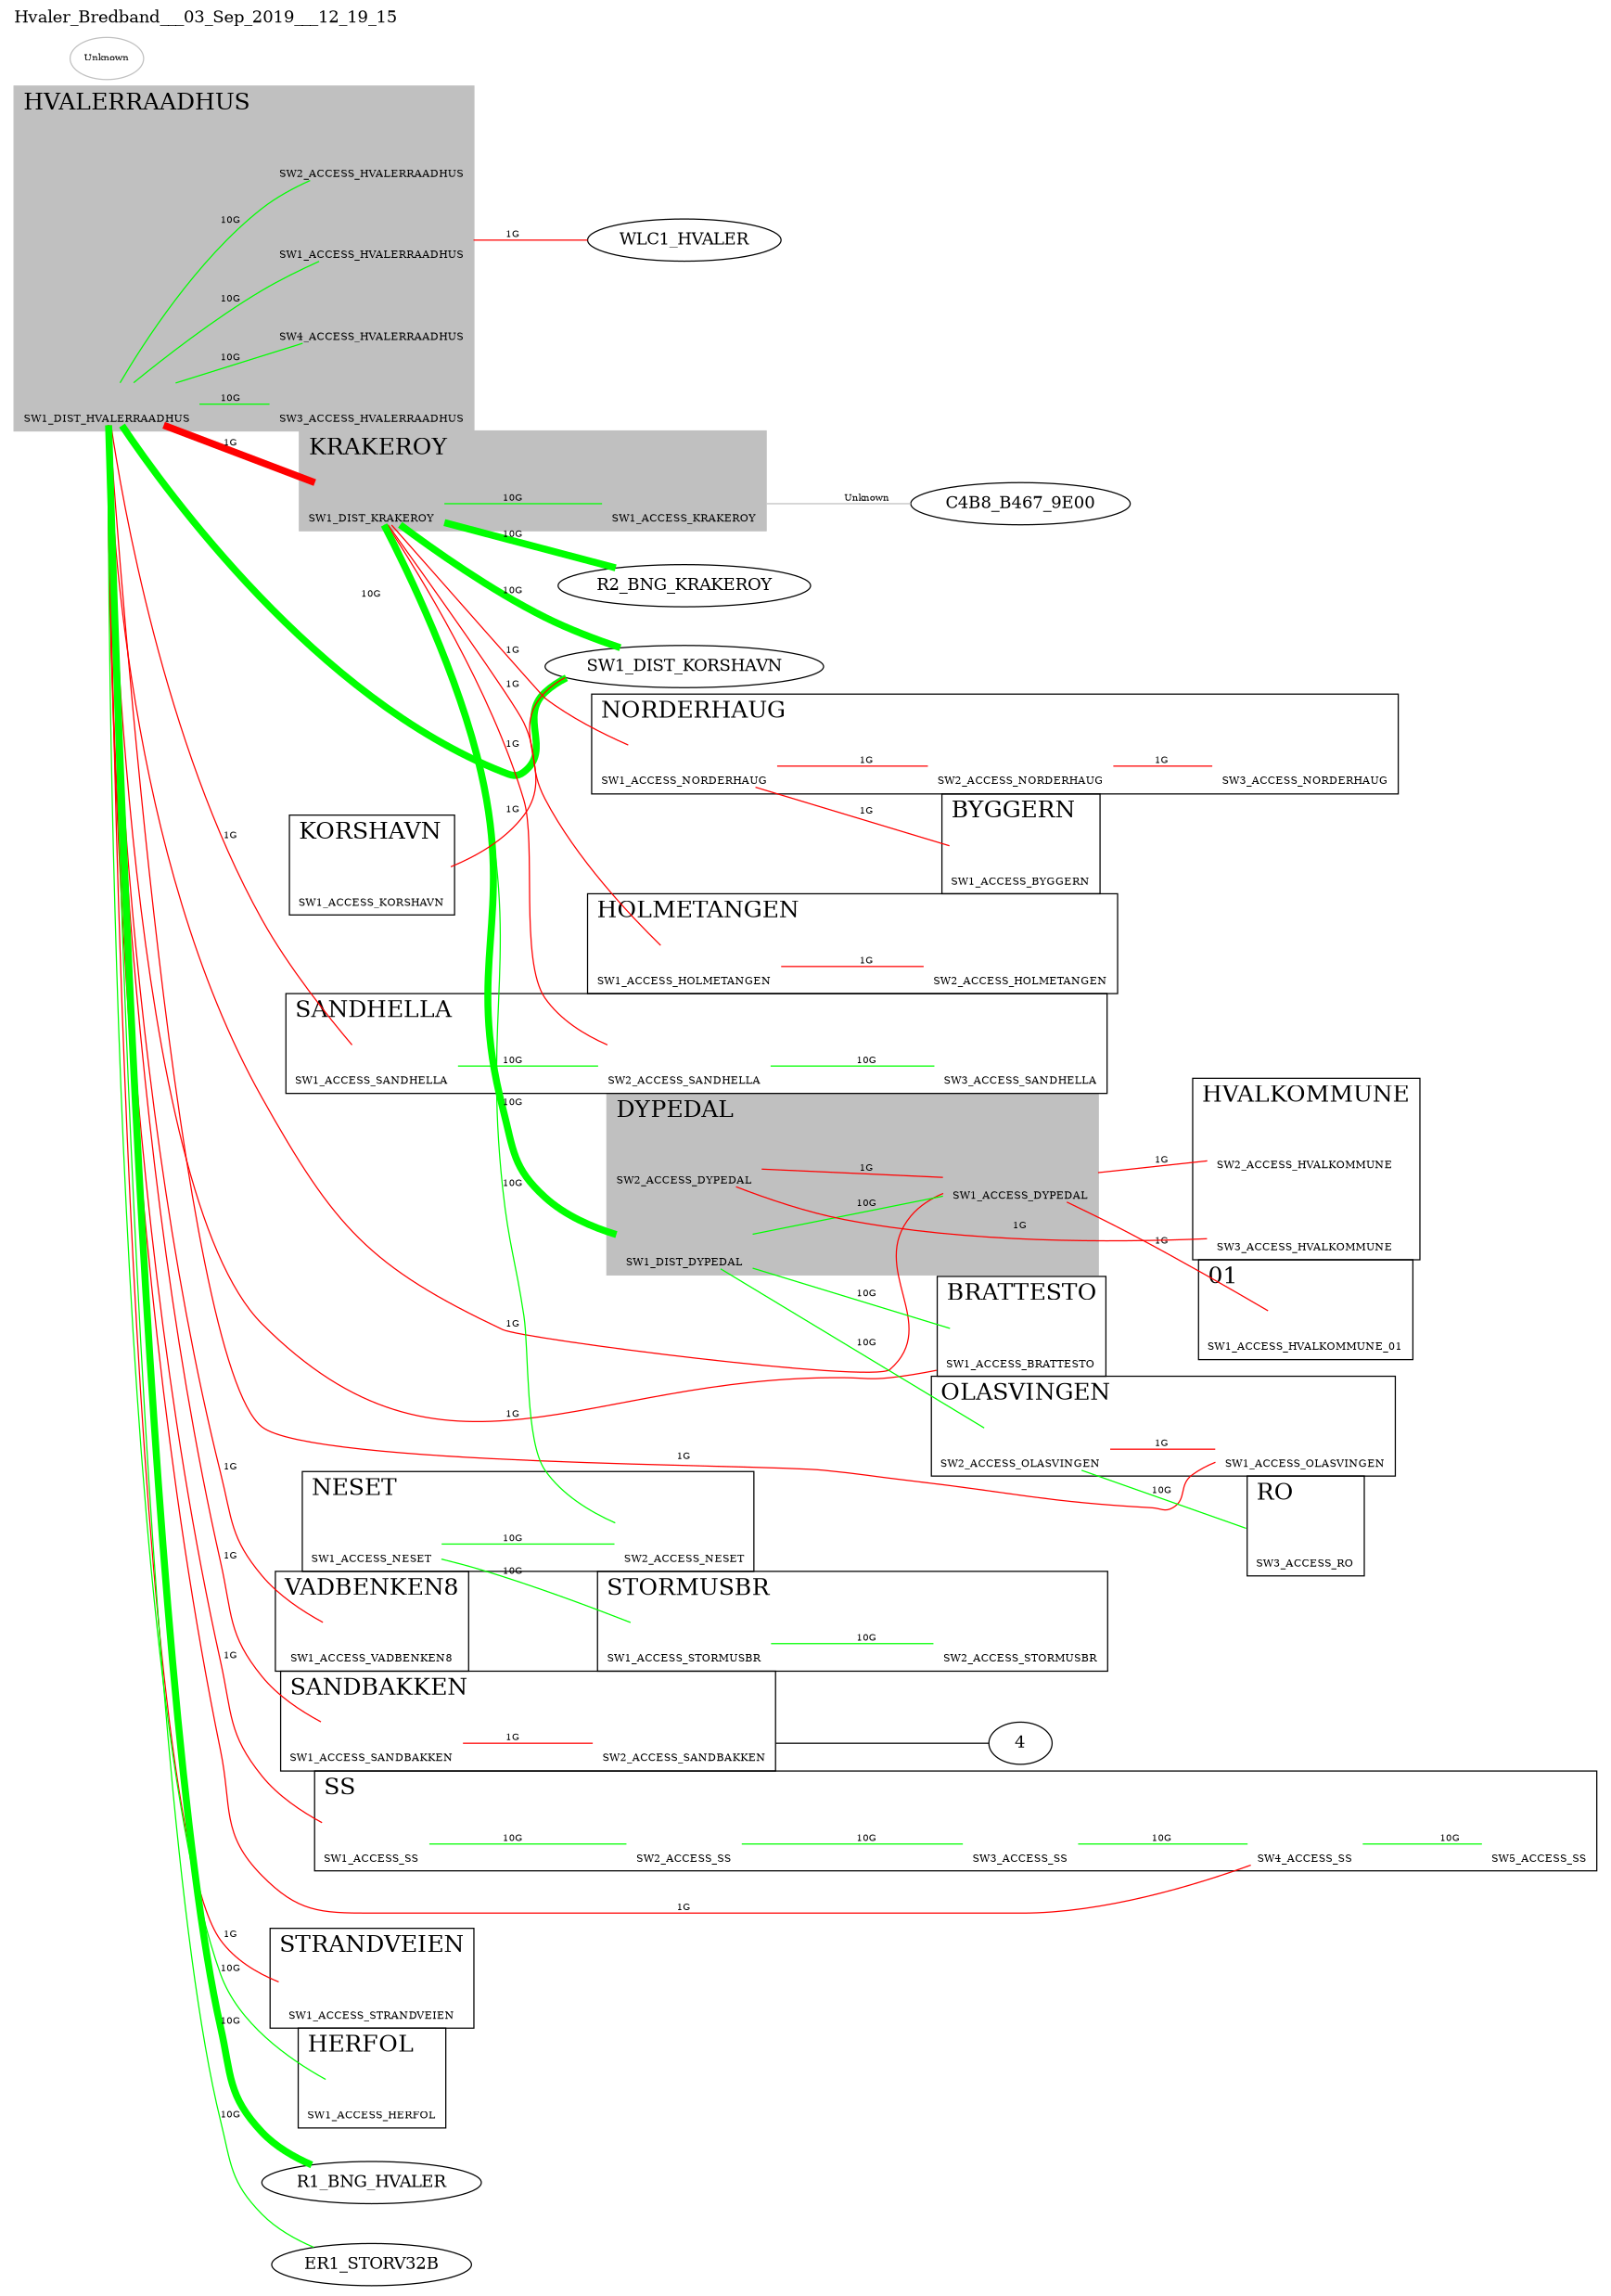 strict graph {
rankdir=LR;
ratio="fill";
size="11.7,16.5!";
margin=0;
labelloc=top;
labeljust=left;
labelfontsize=24;
label=Hvaler_Bredband___03_Sep_2019___12_19_15;
SW1_DIST_HVALERRAADHUS -- SW1_DIST_KRAKEROY [penwidth="6", color="red", label="1G", fontsize=8 ];
SW1_DIST_HVALERRAADHUS -- SW1_ACCESS_HVALERRAADHUS [penwidth="1", color="green", label="10G", fontsize=8 ];
SW1_DIST_HVALERRAADHUS -- SW1_ACCESS_BRATTESTO [penwidth="1", color="red", label="1G", fontsize=8 ];
SW1_DIST_HVALERRAADHUS -- SW1_ACCESS_OLASVINGEN [penwidth="1", color="red", label="1G", fontsize=8 ];
SW1_DIST_HVALERRAADHUS -- SW1_ACCESS_DYPEDAL [penwidth="1", color="red", label="1G", fontsize=8 ];
SW1_DIST_HVALERRAADHUS -- SW1_ACCESS_SANDHELLA [penwidth="1", color="red", label="1G", fontsize=8 ];
SW1_DIST_HVALERRAADHUS -- SW1_ACCESS_VADBENKEN8 [penwidth="1", color="red", label="1G", fontsize=8 ];
SW1_DIST_HVALERRAADHUS -- SW1_ACCESS_SANDBAKKEN [penwidth="1", color="red", label="1G", fontsize=8 ];
SW1_DIST_HVALERRAADHUS -- SW1_ACCESS_SS [penwidth="1", color="red", label="1G", fontsize=8 ];
SW1_DIST_HVALERRAADHUS -- SW1_ACCESS_STRANDVEIEN [penwidth="1", color="red", label="1G", fontsize=8 ];
SW1_DIST_HVALERRAADHUS -- SW1_DIST_KORSHAVN [penwidth="6", color="green", label="10G", fontsize=8 ];
SW1_DIST_HVALERRAADHUS -- SW4_ACCESS_SS [penwidth="1", color="red", label="1G", fontsize=8 ];
SW1_DIST_HVALERRAADHUS -- SW2_ACCESS_HVALERRAADHUS [penwidth="1", color="green", label="10G", fontsize=8 ];
SW1_DIST_HVALERRAADHUS -- SW3_ACCESS_HVALERRAADHUS [penwidth="1", color="green", label="10G", fontsize=8 ];
SW1_DIST_HVALERRAADHUS -- SW1_ACCESS_HERFOL [penwidth="1", color="green", label="10G", fontsize=8 ];
SW1_DIST_HVALERRAADHUS -- R1_BNG_HVALER [penwidth="6", color="green", label="10G", fontsize=8 ];
SW1_DIST_HVALERRAADHUS -- SW4_ACCESS_HVALERRAADHUS [penwidth="1", color="green", label="10G", fontsize=8 ];
SW1_DIST_HVALERRAADHUS -- ER1_STORV32B [penwidth="1", color="green", label="10G", fontsize=8 ];
SW1_DIST_HVALERRAADHUS -- R1_BNG_HVALER [penwidth="6", color="green", label="10G", fontsize=8 ];
SW1_DIST_KRAKEROY -- SW1_DIST_HVALERRAADHUS [penwidth="6", color="red", label="1G", fontsize=8 ];
SW1_DIST_KRAKEROY -- R2_BNG_KRAKEROY [penwidth="6", color="green", label="10G", fontsize=8 ];
SW1_DIST_KRAKEROY -- SW1_ACCESS_KRAKEROY [penwidth="1", color="red", label="1G", fontsize=8 ];
SW1_DIST_KRAKEROY -- SW1_ACCESS_NORDERHAUG [penwidth="1", color="red", label="1G", fontsize=8 ];
SW1_DIST_KRAKEROY -- SW1_ACCESS_HOLMETANGEN [penwidth="1", color="red", label="1G", fontsize=8 ];
SW1_DIST_KRAKEROY -- SW2_ACCESS_SANDHELLA [penwidth="1", color="red", label="1G", fontsize=8 ];
SW1_DIST_KRAKEROY -- SW1_DIST_DYPEDAL [penwidth="6", color="green", label="10G", fontsize=8 ];
SW1_DIST_KRAKEROY -- SW1_ACCESS_KRAKEROY [penwidth="1", color="green", label="10G", fontsize=8 ];
SW1_DIST_KRAKEROY -- SW1_DIST_KORSHAVN [penwidth="6", color="green", label="10G", fontsize=8 ];
SW1_DIST_KRAKEROY -- R2_BNG_KRAKEROY [penwidth="6", color="green", label="10G", fontsize=8 ];
SW1_DIST_KRAKEROY -- SW2_ACCESS_NESET [penwidth="1", color="green", label="10G", fontsize=8 ];
SW1_DIST_DYPEDAL -- SW1_DIST_KRAKEROY [penwidth="6", color="green", label="10G", fontsize=8 ];
SW1_DIST_DYPEDAL -- SW1_ACCESS_DYPEDAL [penwidth="1", color="green", label="10G", fontsize=8 ];
SW1_DIST_DYPEDAL -- SW2_ACCESS_OLASVINGEN [penwidth="1", color="green", label="10G", fontsize=8 ];
SW1_DIST_DYPEDAL -- SW1_ACCESS_BRATTESTO [penwidth="1", color="green", label="10G", fontsize=8 ];
SW1_ACCESS_SANDBAKKEN -- SW1_DIST_HVALERRAADHUS [penwidth="1", color="red", label="1G", fontsize=8 ];
SW1_ACCESS_SANDBAKKEN -- SW2_ACCESS_SANDBAKKEN [penwidth="1", color="red", label="1G", fontsize=8 ];
SW2_ACCESS_SANDBAKKEN -- 4CFA_CAE6_1800 [penwidth="1", color="gray", label="Unknown", fontsize=8 ];
SW2_ACCESS_SANDBAKKEN -- SW1_ACCESS_SANDBAKKEN [penwidth="1", color="red", label="1G", fontsize=8 ];
SW1_ACCESS_VADBENKEN8 -- SW1_DIST_HVALERRAADHUS [penwidth="1", color="red", label="1G", fontsize=8 ];
SW1_ACCESS_BRATTESTO -- SW1_DIST_HVALERRAADHUS [penwidth="1", color="red", label="1G", fontsize=8 ];
SW1_ACCESS_BRATTESTO -- SW1_DIST_DYPEDAL [penwidth="1", color="green", label="10G", fontsize=8 ];
SW1_ACCESS_NESET -- SW2_ACCESS_NESET [penwidth="1", color="green", label="10G", fontsize=8 ];
SW1_ACCESS_NESET -- SW1_ACCESS_STORMUSBR [penwidth="1", color="green", label="10G", fontsize=8 ];
SW2_ACCESS_DYPEDAL -- SW1_ACCESS_DYPEDAL [penwidth="1", color="red", label="1G", fontsize=8 ];
SW2_ACCESS_DYPEDAL -- SW3_ACCESS_HVALKOMMUNE [penwidth="1", color="red", label="1G", fontsize=8 ];
SW1_ACCESS_KRAKEROY -- C4B8_B467_9E00 [penwidth="1", color="gray", label="Unknown", fontsize=8 ];
SW1_ACCESS_KRAKEROY -- SW1_DIST_KRAKEROY [penwidth="1", color="red", label="1G", fontsize=8 ];
SW1_ACCESS_KRAKEROY -- SW1_DIST_KRAKEROY [penwidth="1", color="green", label="10G", fontsize=8 ];
SW2_ACCESS_OLASVINGEN -- SW1_ACCESS_OLASVINGEN [penwidth="1", color="red", label="1G", fontsize=8 ];
SW2_ACCESS_OLASVINGEN -- SW3_ACCESS_RO [penwidth="1", color="green", label="10G", fontsize=8 ];
SW2_ACCESS_OLASVINGEN -- SW1_DIST_DYPEDAL [penwidth="1", color="green", label="10G", fontsize=8 ];
SW1_ACCESS_NORDERHAUG -- SW1_DIST_KRAKEROY [penwidth="1", color="red", label="1G", fontsize=8 ];
SW1_ACCESS_NORDERHAUG -- SW1_ACCESS_BYGGERN [penwidth="1", color="red", label="1G", fontsize=8 ];
SW1_ACCESS_NORDERHAUG -- SW2_ACCESS_NORDERHAUG [penwidth="1", color="red", label="1G", fontsize=8 ];
SW1_ACCESS_OLASVINGEN -- SW1_DIST_HVALERRAADHUS [penwidth="1", color="red", label="1G", fontsize=8 ];
SW1_ACCESS_OLASVINGEN -- SW2_ACCESS_OLASVINGEN [penwidth="1", color="red", label="1G", fontsize=8 ];
SW1_ACCESS_HOLMETANGEN -- SW1_DIST_KRAKEROY [penwidth="1", color="red", label="1G", fontsize=8 ];
SW1_ACCESS_HOLMETANGEN -- SW2_ACCESS_HOLMETANGEN [penwidth="1", color="red", label="1G", fontsize=8 ];
SW1_ACCESS_KORSHAVN -- SW1_DIST_KORSHAVN [penwidth="1", color="red", label="1G", fontsize=8 ];
SW1_ACCESS_BYGGERN -- SW1_ACCESS_NORDERHAUG [penwidth="1", color="red", label="1G", fontsize=8 ];
SW1_ACCESS_DYPEDAL -- SW2_ACCESS_HVALKOMMUNE [penwidth="1", color="red", label="1G", fontsize=8 ];
SW1_ACCESS_DYPEDAL -- SW1_ACCESS_HVALKOMMUNE_01 [penwidth="1", color="red", label="1G", fontsize=8 ];
SW1_ACCESS_DYPEDAL -- SW2_ACCESS_DYPEDAL [penwidth="1", color="red", label="1G", fontsize=8 ];
SW1_ACCESS_DYPEDAL -- SW1_DIST_HVALERRAADHUS [penwidth="1", color="red", label="1G", fontsize=8 ];
SW1_ACCESS_DYPEDAL -- SW1_DIST_DYPEDAL [penwidth="1", color="green", label="10G", fontsize=8 ];
SW1_ACCESS_HVALKOMMUNE_01 -- SW1_ACCESS_DYPEDAL [penwidth="1", color="red", label="1G", fontsize=8 ];
SW2_ACCESS_HVALKOMMUNE -- SW1_ACCESS_DYPEDAL [penwidth="1", color="red", label="1G", fontsize=8 ];
SW3_ACCESS_HVALKOMMUNE -- SW2_ACCESS_DYPEDAL [penwidth="1", color="red", label="1G", fontsize=8 ];
SW1_ACCESS_STORMUSBR -- SW1_ACCESS_NESET [penwidth="1", color="green", label="10G", fontsize=8 ];
SW1_ACCESS_STORMUSBR -- SW2_ACCESS_STORMUSBR [penwidth="1", color="green", label="10G", fontsize=8 ];
SW2_ACCESS_STORMUSBR -- SW1_ACCESS_STORMUSBR [penwidth="1", color="green", label="10G", fontsize=8 ];
SW1_ACCESS_STRANDVEIEN -- SW1_DIST_HVALERRAADHUS [penwidth="1", color="red", label="1G", fontsize=8 ];
SW2_ACCESS_HOLMETANGEN -- SW1_ACCESS_HOLMETANGEN [penwidth="1", color="red", label="1G", fontsize=8 ];
SW1_ACCESS_SANDHELLA -- SW1_DIST_HVALERRAADHUS [penwidth="1", color="red", label="1G", fontsize=8 ];
SW1_ACCESS_SANDHELLA -- SW2_ACCESS_SANDHELLA [penwidth="1", color="green", label="10G", fontsize=8 ];
SW2_ACCESS_NORDERHAUG -- SW1_ACCESS_NORDERHAUG [penwidth="1", color="red", label="1G", fontsize=8 ];
SW2_ACCESS_NORDERHAUG -- SW3_ACCESS_NORDERHAUG [penwidth="1", color="red", label="1G", fontsize=8 ];
SW2_ACCESS_SANDHELLA -- SW1_DIST_KRAKEROY [penwidth="1", color="red", label="1G", fontsize=8 ];
SW2_ACCESS_SANDHELLA -- SW1_ACCESS_SANDHELLA [penwidth="1", color="green", label="10G", fontsize=8 ];
SW2_ACCESS_SANDHELLA -- SW3_ACCESS_SANDHELLA [penwidth="1", color="green", label="10G", fontsize=8 ];
SW1_ACCESS_SS -- SW1_DIST_HVALERRAADHUS [penwidth="1", color="red", label="1G", fontsize=8 ];
SW1_ACCESS_SS -- SW2_ACCESS_SS [penwidth="1", color="red", label="1G", fontsize=8 ];
SW1_ACCESS_SS -- SW2_ACCESS_SS [penwidth="1", color="green", label="10G", fontsize=8 ];
SW2_ACCESS_SS -- SW1_ACCESS_SS [penwidth="1", color="red", label="1G", fontsize=8 ];
SW2_ACCESS_SS -- SW3_ACCESS_SS [penwidth="1", color="green", label="10G", fontsize=8 ];
SW2_ACCESS_SS -- SW1_ACCESS_SS [penwidth="1", color="green", label="10G", fontsize=8 ];
SW3_ACCESS_SS -- SW2_ACCESS_SS [penwidth="1", color="green", label="10G", fontsize=8 ];
SW3_ACCESS_SS -- SW4_ACCESS_SS [penwidth="1", color="green", label="10G", fontsize=8 ];
SW2_ACCESS_NESET -- SW1_DIST_KRAKEROY [penwidth="1", color="green", label="10G", fontsize=8 ];
SW2_ACCESS_NESET -- SW1_ACCESS_NESET [penwidth="1", color="green", label="10G", fontsize=8 ];
SW4_ACCESS_HVALERRAADHUS -- SW1_DIST_HVALERRAADHUS [penwidth="1", color="green", label="10G", fontsize=8 ];
SW1_ACCESS_HVALERRAADHUS -- WLC1_HVALER [penwidth="1", color="red", label="1G", fontsize=8 ];
SW2_ACCESS_HVALERRAADHUS -- SW1_DIST_HVALERRAADHUS [penwidth="1", color="green", label="10G", fontsize=8 ];
SW3_ACCESS_HVALERRAADHUS -- SW1_DIST_HVALERRAADHUS [penwidth="1", color="green", label="10G", fontsize=8 ];
SW4_ACCESS_SS -- SW3_ACCESS_SS [penwidth="1", color="green", label="10G", fontsize=8 ];
SW4_ACCESS_SS -- SW1_DIST_HVALERRAADHUS [penwidth="1", color="red", label="1G", fontsize=8 ];
SW4_ACCESS_SS -- SW5_ACCESS_SS [penwidth="1", color="green", label="10G", fontsize=8 ];
SW3_ACCESS_SANDHELLA -- SW2_ACCESS_SANDHELLA [penwidth="1", color="green", label="10G", fontsize=8 ];
SW3_ACCESS_NORDERHAUG -- SW2_ACCESS_NORDERHAUG [penwidth="1", color="red", label="1G", fontsize=8 ];
SW3_ACCESS_RO -- SW2_ACCESS_OLASVINGEN [penwidth="1", color="green", label="10G", fontsize=8 ];
SW1_ACCESS_HERFOL -- SW1_DIST_HVALERRAADHUS [penwidth="1", color="green", label="10G", fontsize=8 ];
SW5_ACCESS_SS -- SW4_ACCESS_SS [penwidth="1", color="green", label="10G", fontsize=8 ];
subgraph cluster_HVALERRAADHUS {
SW1_DIST_HVALERRAADHUS[shape=none, label="SW1_DIST_HVALERRAADHUS", labelloc="bottom"fontsize = 9, image="icons/distswitch.gif"];
label = HVALERRAADHUS;
fontsize = 20;
color=grey;
style=filled;
}
subgraph cluster_KRAKEROY {
SW1_DIST_KRAKEROY[shape=none, label="SW1_DIST_KRAKEROY", labelloc="bottom"fontsize = 9, image="icons/distswitch.gif"];
label = KRAKEROY;
fontsize = 20;
color=grey;
style=filled;
}
subgraph cluster_DYPEDAL {
SW1_DIST_DYPEDAL[shape=none, label="SW1_DIST_DYPEDAL", labelloc="bottom"fontsize = 9, image="icons/distswitch.gif"];
label = DYPEDAL;
fontsize = 20;
color=grey;
style=filled;
}
subgraph cluster_SANDBAKKEN {
SW1_ACCESS_SANDBAKKEN[shape=none, label="SW1_ACCESS_SANDBAKKEN", labelloc="bottom"fontsize = 9, image="icons/accesswitch.gif"];
label = SANDBAKKEN;
fontsize = 20;
}
subgraph cluster_SANDBAKKEN {
SW2_ACCESS_SANDBAKKEN[shape=none, label="SW2_ACCESS_SANDBAKKEN", labelloc="bottom"fontsize = 9, image="icons/accesswitch.gif"];
label = SANDBAKKEN;
fontsize = 20;
}
subgraph cluster_VADBENKEN8 {
SW1_ACCESS_VADBENKEN8[shape=none, label="SW1_ACCESS_VADBENKEN8", labelloc="bottom"fontsize = 9, image="icons/accesswitch.gif"];
label = VADBENKEN8;
fontsize = 20;
}
subgraph cluster_BRATTESTO {
SW1_ACCESS_BRATTESTO[shape=none, label="SW1_ACCESS_BRATTESTO", labelloc="bottom"fontsize = 9, image="icons/accesswitch.gif"];
label = BRATTESTO;
fontsize = 20;
}
subgraph cluster_NESET {
SW1_ACCESS_NESET[shape=none, label="SW1_ACCESS_NESET", labelloc="bottom"fontsize = 9, image="icons/accesswitch.gif"];
label = NESET;
fontsize = 20;
}
subgraph cluster_DYPEDAL {
SW2_ACCESS_DYPEDAL[shape=none, label="SW2_ACCESS_DYPEDAL", labelloc="bottom"fontsize = 9, image="icons/accesswitch.gif"];
label = DYPEDAL;
fontsize = 20;
}
subgraph cluster_KRAKEROY {
SW1_ACCESS_KRAKEROY[shape=none, label="SW1_ACCESS_KRAKEROY", labelloc="bottom"fontsize = 9, image="icons/accesswitch.gif"];
label = KRAKEROY;
fontsize = 20;
}
subgraph cluster_OLASVINGEN {
SW2_ACCESS_OLASVINGEN[shape=none, label="SW2_ACCESS_OLASVINGEN", labelloc="bottom"fontsize = 9, image="icons/accesswitch.gif"];
label = OLASVINGEN;
fontsize = 20;
}
subgraph cluster_NORDERHAUG {
SW1_ACCESS_NORDERHAUG[shape=none, label="SW1_ACCESS_NORDERHAUG", labelloc="bottom"fontsize = 9, image="icons/accesswitch.gif"];
label = NORDERHAUG;
fontsize = 20;
}
subgraph cluster_OLASVINGEN {
SW1_ACCESS_OLASVINGEN[shape=none, label="SW1_ACCESS_OLASVINGEN", labelloc="bottom"fontsize = 9, image="icons/accesswitch.gif"];
label = OLASVINGEN;
fontsize = 20;
}
subgraph cluster_HOLMETANGEN {
SW1_ACCESS_HOLMETANGEN[shape=none, label="SW1_ACCESS_HOLMETANGEN", labelloc="bottom"fontsize = 9, image="icons/accesswitch.gif"];
label = HOLMETANGEN;
fontsize = 20;
}
subgraph cluster_KORSHAVN {
SW1_ACCESS_KORSHAVN[shape=none, label="SW1_ACCESS_KORSHAVN", labelloc="bottom"fontsize = 9, image="icons/accesswitch.gif"];
label = KORSHAVN;
fontsize = 20;
}
subgraph cluster_BYGGERN {
SW1_ACCESS_BYGGERN[shape=none, label="SW1_ACCESS_BYGGERN", labelloc="bottom"fontsize = 9, image="icons/accesswitch.gif"];
label = BYGGERN;
fontsize = 20;
}
subgraph cluster_DYPEDAL {
SW1_ACCESS_DYPEDAL[shape=none, label="SW1_ACCESS_DYPEDAL", labelloc="bottom"fontsize = 9, image="icons/accesswitch.gif"];
label = DYPEDAL;
fontsize = 20;
}
subgraph cluster_01 {
SW1_ACCESS_HVALKOMMUNE_01[shape=none, label="SW1_ACCESS_HVALKOMMUNE_01", labelloc="bottom"fontsize = 9, image="icons/accesswitch.gif"];
label = 01;
fontsize = 20;
}
subgraph cluster_HVALKOMMUNE {
SW2_ACCESS_HVALKOMMUNE[shape=none, label="SW2_ACCESS_HVALKOMMUNE", labelloc="bottom"fontsize = 9, image="icons/accesswitch.gif"];
label = HVALKOMMUNE;
fontsize = 20;
}
subgraph cluster_HVALKOMMUNE {
SW3_ACCESS_HVALKOMMUNE[shape=none, label="SW3_ACCESS_HVALKOMMUNE", labelloc="bottom"fontsize = 9, image="icons/accesswitch.gif"];
label = HVALKOMMUNE;
fontsize = 20;
}
subgraph cluster_STORMUSBR {
SW1_ACCESS_STORMUSBR[shape=none, label="SW1_ACCESS_STORMUSBR", labelloc="bottom"fontsize = 9, image="icons/accesswitch.gif"];
label = STORMUSBR;
fontsize = 20;
}
subgraph cluster_STORMUSBR {
SW2_ACCESS_STORMUSBR[shape=none, label="SW2_ACCESS_STORMUSBR", labelloc="bottom"fontsize = 9, image="icons/accesswitch.gif"];
label = STORMUSBR;
fontsize = 20;
}
subgraph cluster_STRANDVEIEN {
SW1_ACCESS_STRANDVEIEN[shape=none, label="SW1_ACCESS_STRANDVEIEN", labelloc="bottom"fontsize = 9, image="icons/accesswitch.gif"];
label = STRANDVEIEN;
fontsize = 20;
}
subgraph cluster_HOLMETANGEN {
SW2_ACCESS_HOLMETANGEN[shape=none, label="SW2_ACCESS_HOLMETANGEN", labelloc="bottom"fontsize = 9, image="icons/accesswitch.gif"];
label = HOLMETANGEN;
fontsize = 20;
}
subgraph cluster_SANDHELLA {
SW1_ACCESS_SANDHELLA[shape=none, label="SW1_ACCESS_SANDHELLA", labelloc="bottom"fontsize = 9, image="icons/accesswitch.gif"];
label = SANDHELLA;
fontsize = 20;
}
subgraph cluster_NORDERHAUG {
SW2_ACCESS_NORDERHAUG[shape=none, label="SW2_ACCESS_NORDERHAUG", labelloc="bottom"fontsize = 9, image="icons/accesswitch.gif"];
label = NORDERHAUG;
fontsize = 20;
}
subgraph cluster_SANDHELLA {
SW2_ACCESS_SANDHELLA[shape=none, label="SW2_ACCESS_SANDHELLA", labelloc="bottom"fontsize = 9, image="icons/accesswitch.gif"];
label = SANDHELLA;
fontsize = 20;
}
subgraph cluster_SS {
SW1_ACCESS_SS[shape=none, label="SW1_ACCESS_SS", labelloc="bottom"fontsize = 9, image="icons/accesswitch.gif"];
label = SS;
fontsize = 20;
}
subgraph cluster_SS {
SW2_ACCESS_SS[shape=none, label="SW2_ACCESS_SS", labelloc="bottom"fontsize = 9, image="icons/accesswitch.gif"];
label = SS;
fontsize = 20;
}
subgraph cluster_SS {
SW3_ACCESS_SS[shape=none, label="SW3_ACCESS_SS", labelloc="bottom"fontsize = 9, image="icons/accesswitch.gif"];
label = SS;
fontsize = 20;
}
subgraph cluster_NESET {
SW2_ACCESS_NESET[shape=none, label="SW2_ACCESS_NESET", labelloc="bottom"fontsize = 9, image="icons/accesswitch.gif"];
label = NESET;
fontsize = 20;
}
subgraph cluster_HVALERRAADHUS {
SW4_ACCESS_HVALERRAADHUS[shape=none, label="SW4_ACCESS_HVALERRAADHUS", labelloc="bottom"fontsize = 9, image="icons/accesswitch.gif"];
label = HVALERRAADHUS;
fontsize = 20;
}
subgraph cluster_HVALERRAADHUS {
SW1_ACCESS_HVALERRAADHUS[shape=none, label="SW1_ACCESS_HVALERRAADHUS", labelloc="bottom"fontsize = 9, image="icons/accesswitch.gif"];
label = HVALERRAADHUS;
fontsize = 20;
}
subgraph cluster_HVALERRAADHUS {
SW2_ACCESS_HVALERRAADHUS[shape=none, label="SW2_ACCESS_HVALERRAADHUS", labelloc="bottom"fontsize = 9, image="icons/accesswitch.gif"];
label = HVALERRAADHUS;
fontsize = 20;
}
subgraph cluster_HVALERRAADHUS {
SW3_ACCESS_HVALERRAADHUS[shape=none, label="SW3_ACCESS_HVALERRAADHUS", labelloc="bottom"fontsize = 9, image="icons/accesswitch.gif"];
label = HVALERRAADHUS;
fontsize = 20;
}
subgraph cluster_SS {
SW4_ACCESS_SS[shape=none, label="SW4_ACCESS_SS", labelloc="bottom"fontsize = 9, image="icons/accesswitch.gif"];
label = SS;
fontsize = 20;
}
subgraph cluster_SANDHELLA {
SW3_ACCESS_SANDHELLA[shape=none, label="SW3_ACCESS_SANDHELLA", labelloc="bottom"fontsize = 9, image="icons/accesswitch.gif"];
label = SANDHELLA;
fontsize = 20;
}
subgraph cluster_NORDERHAUG {
SW3_ACCESS_NORDERHAUG[shape=none, label="SW3_ACCESS_NORDERHAUG", labelloc="bottom"fontsize = 9, image="icons/accesswitch.gif"];
label = NORDERHAUG;
fontsize = 20;
}
subgraph cluster_RO {
SW3_ACCESS_RO[shape=none, label="SW3_ACCESS_RO", labelloc="bottom"fontsize = 9, image="icons/accesswitch.gif"];
label = RO;
fontsize = 20;
}
subgraph cluster_HERFOL {
SW1_ACCESS_HERFOL[shape=none, label="SW1_ACCESS_HERFOL", labelloc="bottom"fontsize = 9, image="icons/accesswitch.gif"];
label = HERFOL;
fontsize = 20;
}
subgraph cluster_SS {
SW5_ACCESS_SS[shape=none, label="SW5_ACCESS_SS", labelloc="bottom"fontsize = 9, image="icons/accesswitch.gif"];
label = SS;
fontsize = 20;
}
}
